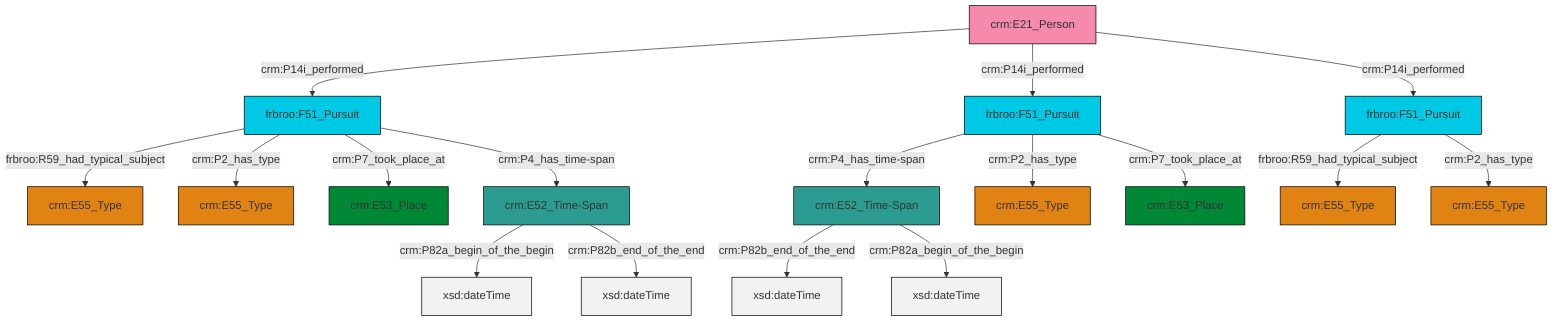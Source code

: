 graph TD
classDef Literal fill:#f2f2f2,stroke:#000000;
classDef CRM_Entity fill:#FFFFFF,stroke:#000000;
classDef Temporal_Entity fill:#00C9E6, stroke:#000000;
classDef Type fill:#E18312, stroke:#000000;
classDef Time-Span fill:#2C9C91, stroke:#000000;
classDef Appellation fill:#FFEB7F, stroke:#000000;
classDef Place fill:#008836, stroke:#000000;
classDef Persistent_Item fill:#B266B2, stroke:#000000;
classDef Conceptual_Object fill:#FFD700, stroke:#000000;
classDef Physical_Thing fill:#D2B48C, stroke:#000000;
classDef Actor fill:#f58aad, stroke:#000000;
classDef PC_Classes fill:#4ce600, stroke:#000000;
classDef Multi fill:#cccccc,stroke:#000000;

2["frbroo:F51_Pursuit"]:::Temporal_Entity -->|frbroo:R59_had_typical_subject| 3["crm:E55_Type"]:::Type
4["crm:E52_Time-Span"]:::Time-Span -->|crm:P82b_end_of_the_end| 5[xsd:dateTime]:::Literal
8["crm:E21_Person"]:::Actor -->|crm:P14i_performed| 9["frbroo:F51_Pursuit"]:::Temporal_Entity
9["frbroo:F51_Pursuit"]:::Temporal_Entity -->|frbroo:R59_had_typical_subject| 10["crm:E55_Type"]:::Type
2["frbroo:F51_Pursuit"]:::Temporal_Entity -->|crm:P2_has_type| 0["crm:E55_Type"]:::Type
4["crm:E52_Time-Span"]:::Time-Span -->|crm:P82a_begin_of_the_begin| 22[xsd:dateTime]:::Literal
8["crm:E21_Person"]:::Actor -->|crm:P14i_performed| 18["frbroo:F51_Pursuit"]:::Temporal_Entity
9["frbroo:F51_Pursuit"]:::Temporal_Entity -->|crm:P2_has_type| 6["crm:E55_Type"]:::Type
9["frbroo:F51_Pursuit"]:::Temporal_Entity -->|crm:P7_took_place_at| 24["crm:E53_Place"]:::Place
13["crm:E52_Time-Span"]:::Time-Span -->|crm:P82a_begin_of_the_begin| 25[xsd:dateTime]:::Literal
18["frbroo:F51_Pursuit"]:::Temporal_Entity -->|crm:P4_has_time-span| 4["crm:E52_Time-Span"]:::Time-Span
18["frbroo:F51_Pursuit"]:::Temporal_Entity -->|crm:P2_has_type| 15["crm:E55_Type"]:::Type
9["frbroo:F51_Pursuit"]:::Temporal_Entity -->|crm:P4_has_time-span| 13["crm:E52_Time-Span"]:::Time-Span
8["crm:E21_Person"]:::Actor -->|crm:P14i_performed| 2["frbroo:F51_Pursuit"]:::Temporal_Entity
13["crm:E52_Time-Span"]:::Time-Span -->|crm:P82b_end_of_the_end| 32[xsd:dateTime]:::Literal
18["frbroo:F51_Pursuit"]:::Temporal_Entity -->|crm:P7_took_place_at| 11["crm:E53_Place"]:::Place